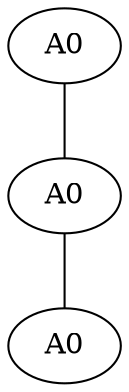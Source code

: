 graph G {

  0 -- 1 -- 2;

  0 [label=A0, family=0, capital=t, pop=70, soldiers=50, leader=1];
  1 [label=A0, family=1, pop=40, soldiers=60, leader=2]; // will be discarded, as solder > pop
  2 [label=A0, family=1, capital=t];

}
